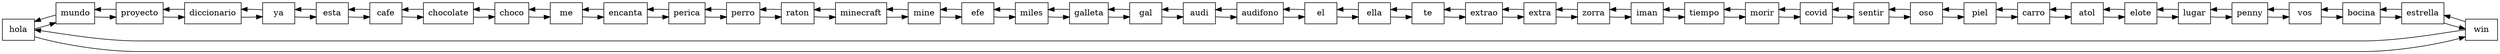 digraph G{
rankdir = LR;
node [shape= record];
hola->mundo
win->estrella
mundo->proyecto
hola->win
proyecto->diccionario
mundo->hola
diccionario->ya
proyecto->mundo
ya->esta
diccionario->proyecto
esta->cafe
ya->diccionario
cafe->chocolate
esta->ya
chocolate->choco
cafe->esta
choco->me
chocolate->cafe
me->encanta
choco->chocolate
encanta->perica
me->choco
perica->perro
encanta->me
perro->raton
perica->encanta
raton->minecraft
perro->perica
minecraft->mine
raton->perro
mine->efe
minecraft->raton
efe->miles
mine->minecraft
miles->galleta
efe->mine
galleta->gal
miles->efe
gal->audi
galleta->miles
audi->audifono
gal->galleta
audifono->el
audi->gal
el->ella
audifono->audi
ella->te
el->audifono
te->extrao
ella->el
extrao->extra
te->ella
extra->zorra
extrao->te
zorra->iman
extra->extrao
iman->tiempo
zorra->extra
tiempo->morir
iman->zorra
morir->covid
tiempo->iman
covid->sentir
morir->tiempo
sentir->oso
covid->morir
oso->piel
sentir->covid
piel->carro
oso->sentir
carro->atol
piel->oso
atol->elote
carro->piel
elote->lugar
atol->carro
lugar->penny
elote->atol
penny->vos
lugar->elote
vos->bocina
penny->lugar
bocina->estrella
vos->penny
estrella->win
bocina->vos
win->hola
estrella->bocina
}